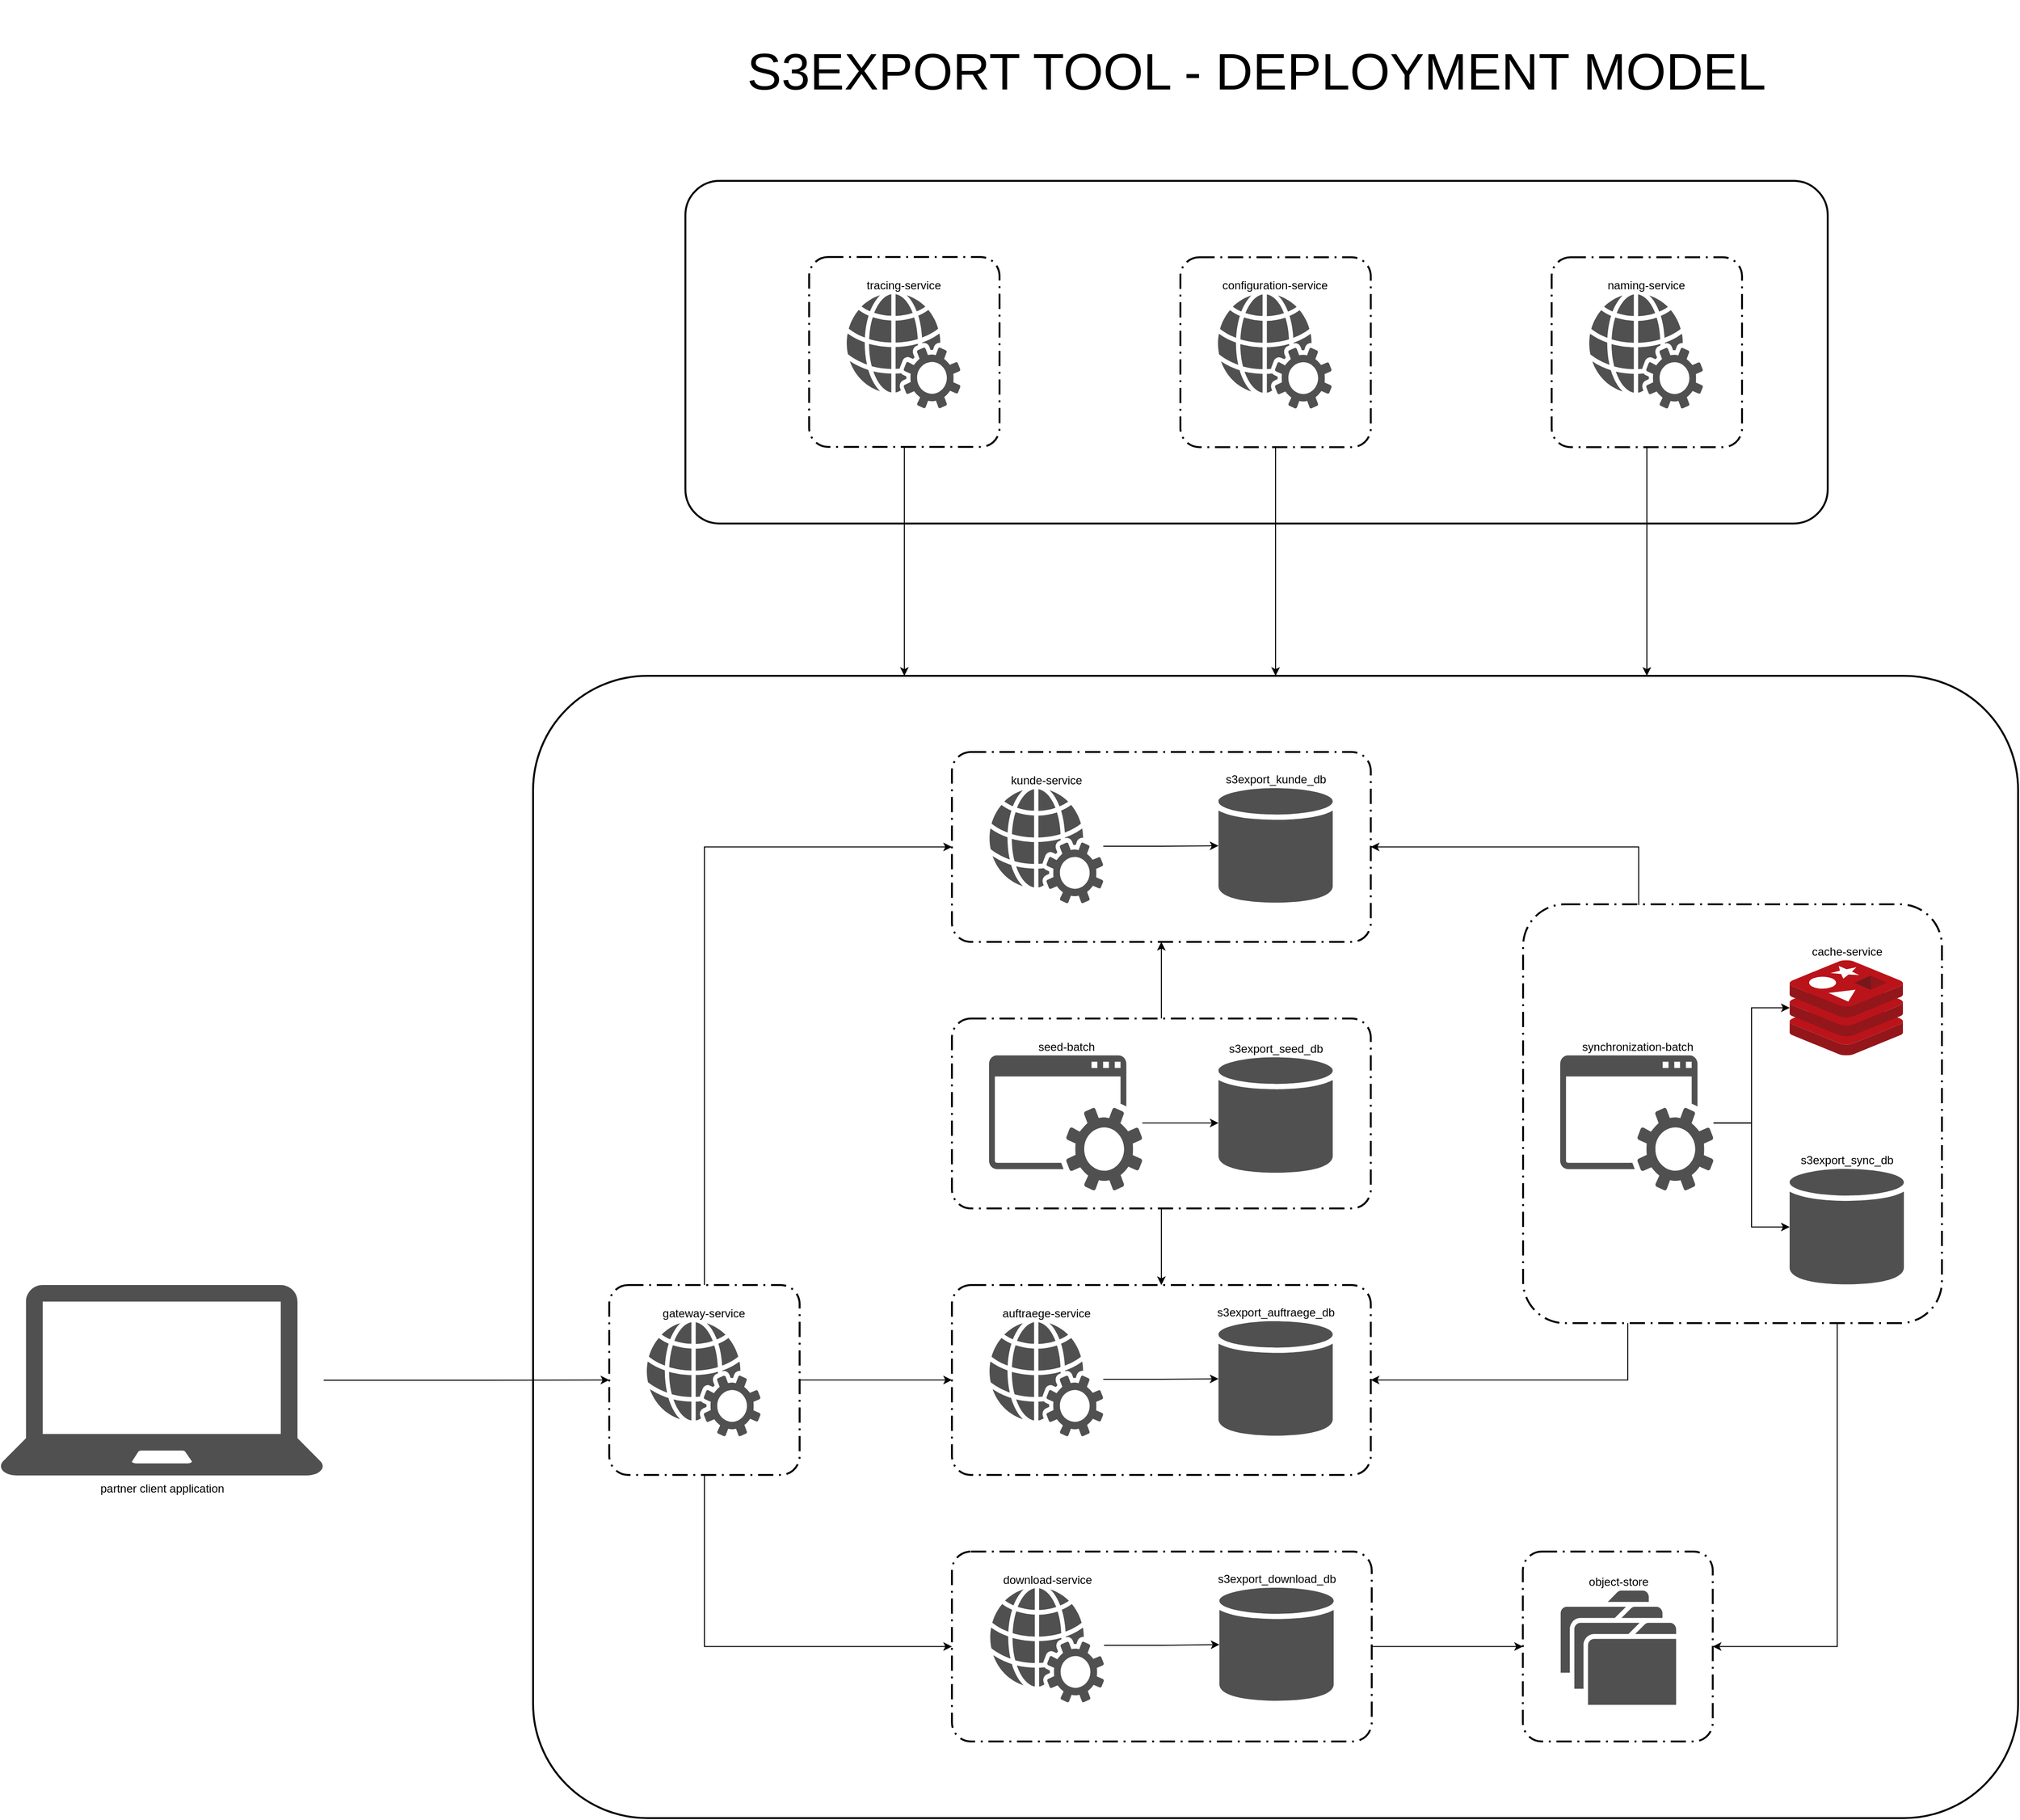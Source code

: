 <mxfile version="14.9.6" type="device"><diagram id="pRrMxcFLCwWtb8T9meqg" name="Page-1"><mxGraphModel dx="1298" dy="820" grid="1" gridSize="10" guides="1" tooltips="1" connect="1" arrows="1" fold="1" page="1" pageScale="1" pageWidth="10000" pageHeight="10000" math="0" shadow="0"><root><mxCell id="0"/><mxCell id="1" parent="0"/><mxCell id="5-wkUsiff9mdBDn99vMl-99" value="" style="rounded=1;arcSize=10;dashed=0;fillColor=none;gradientColor=none;strokeWidth=2;" parent="1" vertex="1"><mxGeometry x="3560" y="880" width="1560" height="1200" as="geometry"/></mxCell><mxCell id="5-wkUsiff9mdBDn99vMl-52" value="" style="rounded=1;arcSize=10;dashed=1;fillColor=none;gradientColor=none;dashPattern=8 3 1 3;strokeWidth=2;" parent="1" vertex="1"><mxGeometry x="4600" y="1120" width="440" height="440" as="geometry"/></mxCell><mxCell id="5-wkUsiff9mdBDn99vMl-151" value="" style="rounded=1;arcSize=10;dashed=0;fillColor=none;gradientColor=none;strokeWidth=2;" parent="1" vertex="1"><mxGeometry x="3720" y="360" width="1200" height="360" as="geometry"/></mxCell><mxCell id="5-wkUsiff9mdBDn99vMl-95" value="" style="group;labelPosition=center;verticalLabelPosition=top;align=center;verticalAlign=bottom;" parent="1" vertex="1" connectable="0"><mxGeometry x="4619.75" y="1800" width="199.5" height="199.5" as="geometry"/></mxCell><mxCell id="5-wkUsiff9mdBDn99vMl-105" value="" style="group" parent="5-wkUsiff9mdBDn99vMl-95" vertex="1" connectable="0"><mxGeometry width="199.5" height="199.5" as="geometry"/></mxCell><mxCell id="5-wkUsiff9mdBDn99vMl-93" value="" style="rounded=1;arcSize=10;dashed=1;fillColor=none;gradientColor=none;dashPattern=8 3 1 3;strokeWidth=2;" parent="5-wkUsiff9mdBDn99vMl-105" vertex="1"><mxGeometry x="-20" width="199.5" height="199.5" as="geometry"/></mxCell><mxCell id="5-wkUsiff9mdBDn99vMl-94" value="object-store" style="pointerEvents=1;shadow=0;dashed=0;html=1;strokeColor=none;fillColor=#505050;labelPosition=center;verticalLabelPosition=top;verticalAlign=bottom;outlineConnect=0;align=center;shape=mxgraph.office.concepts.folders;" parent="5-wkUsiff9mdBDn99vMl-105" vertex="1"><mxGeometry x="19.75" y="41" width="121.25" height="120" as="geometry"/></mxCell><mxCell id="5-wkUsiff9mdBDn99vMl-103" value="" style="group" parent="1" vertex="1" connectable="0"><mxGeometry x="4000" y="960" width="520" height="199.5" as="geometry"/></mxCell><mxCell id="5-wkUsiff9mdBDn99vMl-25" value="" style="rounded=1;arcSize=10;dashed=1;fillColor=none;gradientColor=none;dashPattern=8 3 1 3;strokeWidth=2;" parent="5-wkUsiff9mdBDn99vMl-103" vertex="1"><mxGeometry width="440" height="199.5" as="geometry"/></mxCell><mxCell id="5-wkUsiff9mdBDn99vMl-26" value="kunde-service" style="pointerEvents=1;shadow=0;dashed=0;html=1;strokeColor=none;fillColor=#505050;labelPosition=center;verticalLabelPosition=top;verticalAlign=bottom;outlineConnect=0;align=center;shape=mxgraph.office.services.web_services;" parent="5-wkUsiff9mdBDn99vMl-103" vertex="1"><mxGeometry x="39" y="39" width="120" height="120" as="geometry"/></mxCell><mxCell id="5-wkUsiff9mdBDn99vMl-78" value="s3export_kunde_db" style="shadow=0;dashed=0;html=1;strokeColor=none;fillColor=#505050;labelPosition=center;verticalLabelPosition=top;verticalAlign=bottom;outlineConnect=0;align=center;shape=mxgraph.office.databases.database;" parent="5-wkUsiff9mdBDn99vMl-103" vertex="1"><mxGeometry x="280" y="38" width="120" height="121" as="geometry"/></mxCell><mxCell id="5-wkUsiff9mdBDn99vMl-79" style="edgeStyle=orthogonalEdgeStyle;rounded=0;orthogonalLoop=1;jettySize=auto;html=1;" parent="5-wkUsiff9mdBDn99vMl-103" source="5-wkUsiff9mdBDn99vMl-26" target="5-wkUsiff9mdBDn99vMl-78" edge="1"><mxGeometry relative="1" as="geometry"/></mxCell><mxCell id="5-wkUsiff9mdBDn99vMl-106" value="" style="group" parent="1" vertex="1" connectable="0"><mxGeometry x="4000" y="1800" width="441" height="199.5" as="geometry"/></mxCell><mxCell id="5-wkUsiff9mdBDn99vMl-65" value="" style="rounded=1;arcSize=10;dashed=1;fillColor=none;gradientColor=none;dashPattern=8 3 1 3;strokeWidth=2;" parent="5-wkUsiff9mdBDn99vMl-106" vertex="1"><mxGeometry width="441" height="199.5" as="geometry"/></mxCell><mxCell id="5-wkUsiff9mdBDn99vMl-42" value="download-service" style="pointerEvents=1;shadow=0;dashed=0;html=1;strokeColor=none;fillColor=#505050;labelPosition=center;verticalLabelPosition=top;verticalAlign=bottom;outlineConnect=0;align=center;shape=mxgraph.office.services.web_services;" parent="5-wkUsiff9mdBDn99vMl-106" vertex="1"><mxGeometry x="39.75" y="38.5" width="120" height="120" as="geometry"/></mxCell><mxCell id="5-wkUsiff9mdBDn99vMl-69" value="s3export_download_db" style="shadow=0;dashed=0;html=1;strokeColor=none;fillColor=#505050;labelPosition=center;verticalLabelPosition=top;verticalAlign=bottom;outlineConnect=0;align=center;shape=mxgraph.office.databases.database;" parent="5-wkUsiff9mdBDn99vMl-106" vertex="1"><mxGeometry x="281" y="38" width="120" height="119.5" as="geometry"/></mxCell><mxCell id="5-wkUsiff9mdBDn99vMl-91" style="edgeStyle=orthogonalEdgeStyle;rounded=0;orthogonalLoop=1;jettySize=auto;html=1;" parent="5-wkUsiff9mdBDn99vMl-106" source="5-wkUsiff9mdBDn99vMl-42" target="5-wkUsiff9mdBDn99vMl-69" edge="1"><mxGeometry relative="1" as="geometry"/></mxCell><mxCell id="5-wkUsiff9mdBDn99vMl-107" value="" style="group" parent="1" vertex="1" connectable="0"><mxGeometry x="4000" y="1520" width="440" height="199.5" as="geometry"/></mxCell><mxCell id="5-wkUsiff9mdBDn99vMl-4" value="" style="rounded=1;arcSize=10;dashed=1;fillColor=none;gradientColor=none;dashPattern=8 3 1 3;strokeWidth=2;" parent="5-wkUsiff9mdBDn99vMl-107" vertex="1"><mxGeometry width="440" height="199.5" as="geometry"/></mxCell><mxCell id="5-wkUsiff9mdBDn99vMl-3" value="auftraege-service" style="pointerEvents=1;shadow=0;dashed=0;html=1;strokeColor=none;fillColor=#505050;labelPosition=center;verticalLabelPosition=top;verticalAlign=bottom;outlineConnect=0;align=center;shape=mxgraph.office.services.web_services;" parent="5-wkUsiff9mdBDn99vMl-107" vertex="1"><mxGeometry x="39" y="39" width="120" height="120" as="geometry"/></mxCell><mxCell id="5-wkUsiff9mdBDn99vMl-76" value="s3export_auftraege_db" style="shadow=0;dashed=0;html=1;strokeColor=none;fillColor=#505050;labelPosition=center;verticalLabelPosition=top;verticalAlign=bottom;outlineConnect=0;align=center;shape=mxgraph.office.databases.database;" parent="5-wkUsiff9mdBDn99vMl-107" vertex="1"><mxGeometry x="280" y="38" width="120" height="121" as="geometry"/></mxCell><mxCell id="5-wkUsiff9mdBDn99vMl-81" style="edgeStyle=orthogonalEdgeStyle;rounded=0;orthogonalLoop=1;jettySize=auto;html=1;" parent="5-wkUsiff9mdBDn99vMl-107" source="5-wkUsiff9mdBDn99vMl-3" target="5-wkUsiff9mdBDn99vMl-76" edge="1"><mxGeometry relative="1" as="geometry"/></mxCell><mxCell id="5-wkUsiff9mdBDn99vMl-115" style="edgeStyle=orthogonalEdgeStyle;rounded=0;orthogonalLoop=1;jettySize=auto;html=1;exitX=1;exitY=0.5;exitDx=0;exitDy=0;entryX=0;entryY=0.5;entryDx=0;entryDy=0;" parent="1" source="5-wkUsiff9mdBDn99vMl-65" target="5-wkUsiff9mdBDn99vMl-93" edge="1"><mxGeometry relative="1" as="geometry"/></mxCell><mxCell id="5-wkUsiff9mdBDn99vMl-117" style="edgeStyle=orthogonalEdgeStyle;rounded=0;orthogonalLoop=1;jettySize=auto;html=1;exitX=0.276;exitY=0.002;exitDx=0;exitDy=0;entryX=1;entryY=0.5;entryDx=0;entryDy=0;exitPerimeter=0;" parent="1" source="5-wkUsiff9mdBDn99vMl-52" target="5-wkUsiff9mdBDn99vMl-25" edge="1"><mxGeometry relative="1" as="geometry"/></mxCell><mxCell id="5-wkUsiff9mdBDn99vMl-118" style="edgeStyle=orthogonalEdgeStyle;rounded=0;orthogonalLoop=1;jettySize=auto;html=1;exitX=0.25;exitY=1;exitDx=0;exitDy=0;entryX=1;entryY=0.5;entryDx=0;entryDy=0;" parent="1" source="5-wkUsiff9mdBDn99vMl-52" target="5-wkUsiff9mdBDn99vMl-4" edge="1"><mxGeometry relative="1" as="geometry"/></mxCell><mxCell id="5-wkUsiff9mdBDn99vMl-119" style="edgeStyle=orthogonalEdgeStyle;rounded=0;orthogonalLoop=1;jettySize=auto;html=1;exitX=0.75;exitY=1;exitDx=0;exitDy=0;entryX=1;entryY=0.5;entryDx=0;entryDy=0;" parent="1" source="5-wkUsiff9mdBDn99vMl-52" target="5-wkUsiff9mdBDn99vMl-93" edge="1"><mxGeometry relative="1" as="geometry"/></mxCell><mxCell id="5-wkUsiff9mdBDn99vMl-129" style="edgeStyle=orthogonalEdgeStyle;rounded=0;orthogonalLoop=1;jettySize=auto;html=1;exitX=0.5;exitY=0;exitDx=0;exitDy=0;entryX=0;entryY=0.5;entryDx=0;entryDy=0;" parent="1" source="5-wkUsiff9mdBDn99vMl-121" target="5-wkUsiff9mdBDn99vMl-25" edge="1"><mxGeometry relative="1" as="geometry"/></mxCell><mxCell id="5-wkUsiff9mdBDn99vMl-130" style="edgeStyle=orthogonalEdgeStyle;rounded=0;orthogonalLoop=1;jettySize=auto;html=1;exitX=1;exitY=0.5;exitDx=0;exitDy=0;entryX=0;entryY=0.5;entryDx=0;entryDy=0;" parent="1" source="5-wkUsiff9mdBDn99vMl-121" target="5-wkUsiff9mdBDn99vMl-4" edge="1"><mxGeometry relative="1" as="geometry"/></mxCell><mxCell id="5-wkUsiff9mdBDn99vMl-131" style="edgeStyle=orthogonalEdgeStyle;rounded=0;orthogonalLoop=1;jettySize=auto;html=1;exitX=0.5;exitY=1;exitDx=0;exitDy=0;entryX=0;entryY=0.5;entryDx=0;entryDy=0;" parent="1" source="5-wkUsiff9mdBDn99vMl-121" target="5-wkUsiff9mdBDn99vMl-65" edge="1"><mxGeometry relative="1" as="geometry"/></mxCell><mxCell id="5-wkUsiff9mdBDn99vMl-132" value="" style="group" parent="1" vertex="1" connectable="0"><mxGeometry x="4000" y="1240" width="440" height="199.5" as="geometry"/></mxCell><mxCell id="5-wkUsiff9mdBDn99vMl-133" value="" style="rounded=1;arcSize=10;dashed=1;fillColor=none;gradientColor=none;dashPattern=8 3 1 3;strokeWidth=2;" parent="5-wkUsiff9mdBDn99vMl-132" vertex="1"><mxGeometry width="440" height="199.5" as="geometry"/></mxCell><mxCell id="5-wkUsiff9mdBDn99vMl-134" value="s3export_seed_db" style="shadow=0;dashed=0;html=1;strokeColor=none;fillColor=#505050;labelPosition=center;verticalLabelPosition=top;verticalAlign=bottom;outlineConnect=0;align=center;shape=mxgraph.office.databases.database;" parent="5-wkUsiff9mdBDn99vMl-132" vertex="1"><mxGeometry x="280" y="40.75" width="120" height="122" as="geometry"/></mxCell><mxCell id="5-wkUsiff9mdBDn99vMl-135" style="edgeStyle=orthogonalEdgeStyle;rounded=0;orthogonalLoop=1;jettySize=auto;html=1;entryX=0;entryY=0.566;entryDx=0;entryDy=0;entryPerimeter=0;" parent="5-wkUsiff9mdBDn99vMl-132" source="5-wkUsiff9mdBDn99vMl-136" target="5-wkUsiff9mdBDn99vMl-134" edge="1"><mxGeometry relative="1" as="geometry"/></mxCell><mxCell id="5-wkUsiff9mdBDn99vMl-136" value="seed-batch" style="pointerEvents=1;shadow=0;dashed=0;html=1;strokeColor=none;fillColor=#505050;labelPosition=center;verticalLabelPosition=top;verticalAlign=bottom;outlineConnect=0;align=center;shape=mxgraph.office.concepts.service_application;" parent="5-wkUsiff9mdBDn99vMl-132" vertex="1"><mxGeometry x="39" y="38.75" width="161" height="142" as="geometry"/></mxCell><mxCell id="5-wkUsiff9mdBDn99vMl-137" style="edgeStyle=orthogonalEdgeStyle;rounded=0;orthogonalLoop=1;jettySize=auto;html=1;exitX=0.5;exitY=1;exitDx=0;exitDy=0;entryX=0.5;entryY=0;entryDx=0;entryDy=0;" parent="1" source="5-wkUsiff9mdBDn99vMl-133" target="5-wkUsiff9mdBDn99vMl-4" edge="1"><mxGeometry relative="1" as="geometry"/></mxCell><mxCell id="5-wkUsiff9mdBDn99vMl-138" style="edgeStyle=orthogonalEdgeStyle;rounded=0;orthogonalLoop=1;jettySize=auto;html=1;exitX=0.5;exitY=0;exitDx=0;exitDy=0;" parent="1" source="5-wkUsiff9mdBDn99vMl-133" target="5-wkUsiff9mdBDn99vMl-25" edge="1"><mxGeometry relative="1" as="geometry"/></mxCell><mxCell id="5-wkUsiff9mdBDn99vMl-144" value="" style="group" parent="1" vertex="1" connectable="0"><mxGeometry x="4240" y="440.25" width="200" height="199.5" as="geometry"/></mxCell><mxCell id="5-wkUsiff9mdBDn99vMl-154" value="" style="group" parent="5-wkUsiff9mdBDn99vMl-144" vertex="1" connectable="0"><mxGeometry width="200" height="199.5" as="geometry"/></mxCell><mxCell id="5-wkUsiff9mdBDn99vMl-145" value="" style="rounded=1;arcSize=10;dashed=1;fillColor=none;gradientColor=none;dashPattern=8 3 1 3;strokeWidth=2;" parent="5-wkUsiff9mdBDn99vMl-154" vertex="1"><mxGeometry width="200" height="199.5" as="geometry"/></mxCell><mxCell id="5-wkUsiff9mdBDn99vMl-146" value="configuration-service" style="pointerEvents=1;shadow=0;dashed=0;html=1;strokeColor=none;fillColor=#505050;labelPosition=center;verticalLabelPosition=top;verticalAlign=bottom;outlineConnect=0;align=center;shape=mxgraph.office.services.web_services;" parent="5-wkUsiff9mdBDn99vMl-154" vertex="1"><mxGeometry x="39" y="39" width="120" height="120" as="geometry"/></mxCell><mxCell id="5-wkUsiff9mdBDn99vMl-150" value="" style="group" parent="1" vertex="1" connectable="0"><mxGeometry x="3640" y="1520" width="200" height="199.5" as="geometry"/></mxCell><mxCell id="5-wkUsiff9mdBDn99vMl-121" value="" style="rounded=1;arcSize=10;dashed=1;fillColor=none;gradientColor=none;dashPattern=8 3 1 3;strokeWidth=2;" parent="5-wkUsiff9mdBDn99vMl-150" vertex="1"><mxGeometry width="200" height="199.5" as="geometry"/></mxCell><mxCell id="5-wkUsiff9mdBDn99vMl-122" value="gateway-service" style="pointerEvents=1;shadow=0;dashed=0;html=1;strokeColor=none;fillColor=#505050;labelPosition=center;verticalLabelPosition=top;verticalAlign=bottom;outlineConnect=0;align=center;shape=mxgraph.office.services.web_services;" parent="5-wkUsiff9mdBDn99vMl-150" vertex="1"><mxGeometry x="39" y="39" width="120" height="120" as="geometry"/></mxCell><mxCell id="5-wkUsiff9mdBDn99vMl-152" value="" style="group" parent="1" vertex="1" connectable="0"><mxGeometry x="3850" y="440" width="200" height="199.5" as="geometry"/></mxCell><mxCell id="5-wkUsiff9mdBDn99vMl-153" value="" style="group" parent="5-wkUsiff9mdBDn99vMl-152" vertex="1" connectable="0"><mxGeometry width="200" height="199.5" as="geometry"/></mxCell><mxCell id="5-wkUsiff9mdBDn99vMl-148" value="" style="rounded=1;arcSize=10;dashed=1;fillColor=none;gradientColor=none;dashPattern=8 3 1 3;strokeWidth=2;" parent="5-wkUsiff9mdBDn99vMl-153" vertex="1"><mxGeometry width="200" height="199.5" as="geometry"/></mxCell><mxCell id="5-wkUsiff9mdBDn99vMl-149" value="tracing-service" style="pointerEvents=1;shadow=0;dashed=0;html=1;strokeColor=none;fillColor=#505050;labelPosition=center;verticalLabelPosition=top;verticalAlign=bottom;outlineConnect=0;align=center;shape=mxgraph.office.services.web_services;" parent="5-wkUsiff9mdBDn99vMl-153" vertex="1"><mxGeometry x="39" y="39" width="120" height="120" as="geometry"/></mxCell><mxCell id="5-wkUsiff9mdBDn99vMl-156" value="" style="group" parent="1" vertex="1" connectable="0"><mxGeometry x="4630" y="440.25" width="200" height="199.5" as="geometry"/></mxCell><mxCell id="5-wkUsiff9mdBDn99vMl-157" value="" style="group" parent="5-wkUsiff9mdBDn99vMl-156" vertex="1" connectable="0"><mxGeometry width="200" height="199.5" as="geometry"/></mxCell><mxCell id="5-wkUsiff9mdBDn99vMl-158" value="" style="rounded=1;arcSize=10;dashed=1;fillColor=none;gradientColor=none;dashPattern=8 3 1 3;strokeWidth=2;" parent="5-wkUsiff9mdBDn99vMl-157" vertex="1"><mxGeometry width="200" height="199.5" as="geometry"/></mxCell><mxCell id="5-wkUsiff9mdBDn99vMl-159" value="naming-service" style="pointerEvents=1;shadow=0;dashed=0;html=1;strokeColor=none;fillColor=#505050;labelPosition=center;verticalLabelPosition=top;verticalAlign=bottom;outlineConnect=0;align=center;shape=mxgraph.office.services.web_services;" parent="5-wkUsiff9mdBDn99vMl-157" vertex="1"><mxGeometry x="39" y="39" width="120" height="120" as="geometry"/></mxCell><mxCell id="5-wkUsiff9mdBDn99vMl-162" style="edgeStyle=orthogonalEdgeStyle;rounded=0;orthogonalLoop=1;jettySize=auto;html=1;exitX=0.5;exitY=1;exitDx=0;exitDy=0;" parent="1" source="5-wkUsiff9mdBDn99vMl-145" edge="1"><mxGeometry relative="1" as="geometry"><mxPoint x="4340" y="880" as="targetPoint"/></mxGeometry></mxCell><mxCell id="5-wkUsiff9mdBDn99vMl-163" style="edgeStyle=orthogonalEdgeStyle;rounded=0;orthogonalLoop=1;jettySize=auto;html=1;exitX=0.5;exitY=1;exitDx=0;exitDy=0;" parent="1" source="5-wkUsiff9mdBDn99vMl-158" edge="1"><mxGeometry relative="1" as="geometry"><mxPoint x="4730" y="880" as="targetPoint"/></mxGeometry></mxCell><mxCell id="5-wkUsiff9mdBDn99vMl-164" style="edgeStyle=orthogonalEdgeStyle;rounded=0;orthogonalLoop=1;jettySize=auto;html=1;exitX=0.5;exitY=1;exitDx=0;exitDy=0;entryX=0.25;entryY=0;entryDx=0;entryDy=0;" parent="1" source="5-wkUsiff9mdBDn99vMl-148" target="5-wkUsiff9mdBDn99vMl-99" edge="1"><mxGeometry relative="1" as="geometry"/></mxCell><mxCell id="5-wkUsiff9mdBDn99vMl-168" style="edgeStyle=orthogonalEdgeStyle;rounded=0;orthogonalLoop=1;jettySize=auto;html=1;entryX=0;entryY=0.5;entryDx=0;entryDy=0;" parent="1" source="5-wkUsiff9mdBDn99vMl-167" target="5-wkUsiff9mdBDn99vMl-121" edge="1"><mxGeometry relative="1" as="geometry"/></mxCell><mxCell id="5-wkUsiff9mdBDn99vMl-167" value="partner client application" style="pointerEvents=1;shadow=0;dashed=0;html=1;strokeColor=none;fillColor=#505050;labelPosition=center;verticalLabelPosition=bottom;verticalAlign=top;outlineConnect=0;align=center;shape=mxgraph.office.devices.laptop;" parent="1" vertex="1"><mxGeometry x="3000" y="1520" width="340" height="200" as="geometry"/></mxCell><mxCell id="5-wkUsiff9mdBDn99vMl-170" value="cache-service" style="aspect=fixed;html=1;points=[];align=center;image;fontSize=12;image=img/lib/mscae/Cache_Redis_Product.svg;labelPosition=center;verticalLabelPosition=top;verticalAlign=bottom;" parent="1" vertex="1"><mxGeometry x="4880" y="1178.75" width="119.05" height="100" as="geometry"/></mxCell><mxCell id="5-wkUsiff9mdBDn99vMl-74" value="s3export_sync_db" style="shadow=0;dashed=0;html=1;strokeColor=none;fillColor=#505050;labelPosition=center;verticalLabelPosition=top;verticalAlign=bottom;outlineConnect=0;align=center;shape=mxgraph.office.databases.database;" parent="1" vertex="1"><mxGeometry x="4880" y="1398" width="120" height="122" as="geometry"/></mxCell><mxCell id="tq6SRYw3SzSvSRfu4J4I-1" style="edgeStyle=orthogonalEdgeStyle;rounded=0;orthogonalLoop=1;jettySize=auto;html=1;" edge="1" parent="1" source="5-wkUsiff9mdBDn99vMl-87" target="5-wkUsiff9mdBDn99vMl-74"><mxGeometry relative="1" as="geometry"/></mxCell><mxCell id="tq6SRYw3SzSvSRfu4J4I-2" style="edgeStyle=orthogonalEdgeStyle;rounded=0;orthogonalLoop=1;jettySize=auto;html=1;" edge="1" parent="1" source="5-wkUsiff9mdBDn99vMl-87" target="5-wkUsiff9mdBDn99vMl-170"><mxGeometry relative="1" as="geometry"/></mxCell><mxCell id="5-wkUsiff9mdBDn99vMl-87" value="synchronization-batch" style="pointerEvents=1;shadow=0;dashed=0;html=1;strokeColor=none;fillColor=#505050;labelPosition=center;verticalLabelPosition=top;verticalAlign=bottom;outlineConnect=0;align=center;shape=mxgraph.office.concepts.service_application;" parent="1" vertex="1"><mxGeometry x="4639" y="1278.75" width="161" height="142" as="geometry"/></mxCell><mxCell id="tq6SRYw3SzSvSRfu4J4I-3" value="&lt;font style=&quot;font-size: 54px&quot;&gt;S3EXPORT TOOL - DEPLOYMENT MODEL&lt;/font&gt;" style="text;html=1;strokeColor=none;fillColor=none;align=center;verticalAlign=middle;whiteSpace=wrap;rounded=0;" vertex="1" parent="1"><mxGeometry x="3745" y="170" width="1150" height="150" as="geometry"/></mxCell></root></mxGraphModel></diagram></mxfile>